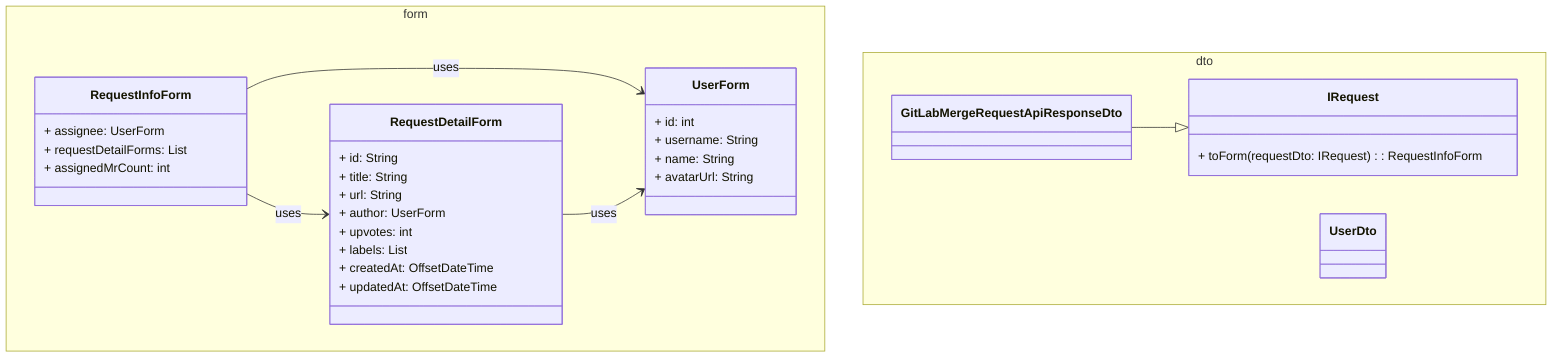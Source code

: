 classDiagram
        namespace form {
      class RequestInfoForm {
        + assignee: UserForm
        + requestDetailForms: List<RequestDetailForm>
        + assignedMrCount: int
      }

      class RequestDetailForm {
        + id: String
        + title: String
        + url: String
        + author: UserForm
        + upvotes: int
        + labels: List<String>
        + createdAt: OffsetDateTime
        + updatedAt: OffsetDateTime
      }

      class UserForm {
        + id: int
        + username: String
        + name: String
        + avatarUrl: String
      }
    }

    namespace dto {
      class GitLabMergeRequestApiResponseDto {
      }

      class UserDto {

      }

      class IRequest {
        + toForm(requestDto: IRequest): RequestInfoForm
      }
    }

    %% dto
    GitLabMergeRequestApiResponseDto --|> IRequest
    %% form
    RequestInfoForm --> RequestDetailForm : uses
    RequestInfoForm --> UserForm : uses
    RequestDetailForm --> UserForm : uses